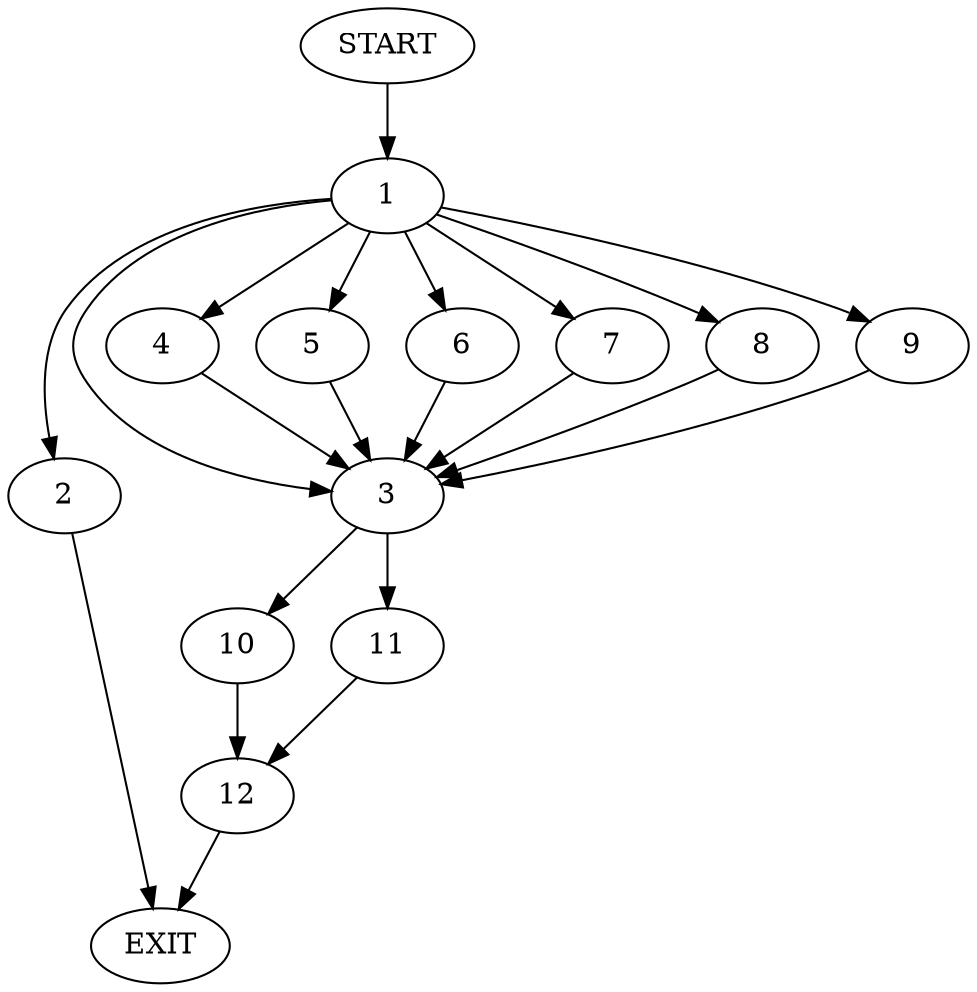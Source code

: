digraph {
0 [label="START"]
13 [label="EXIT"]
0 -> 1
1 -> 2
1 -> 3
1 -> 4
1 -> 5
1 -> 6
1 -> 7
1 -> 8
1 -> 9
8 -> 3
6 -> 3
4 -> 3
2 -> 13
9 -> 3
7 -> 3
3 -> 10
3 -> 11
5 -> 3
10 -> 12
11 -> 12
12 -> 13
}
